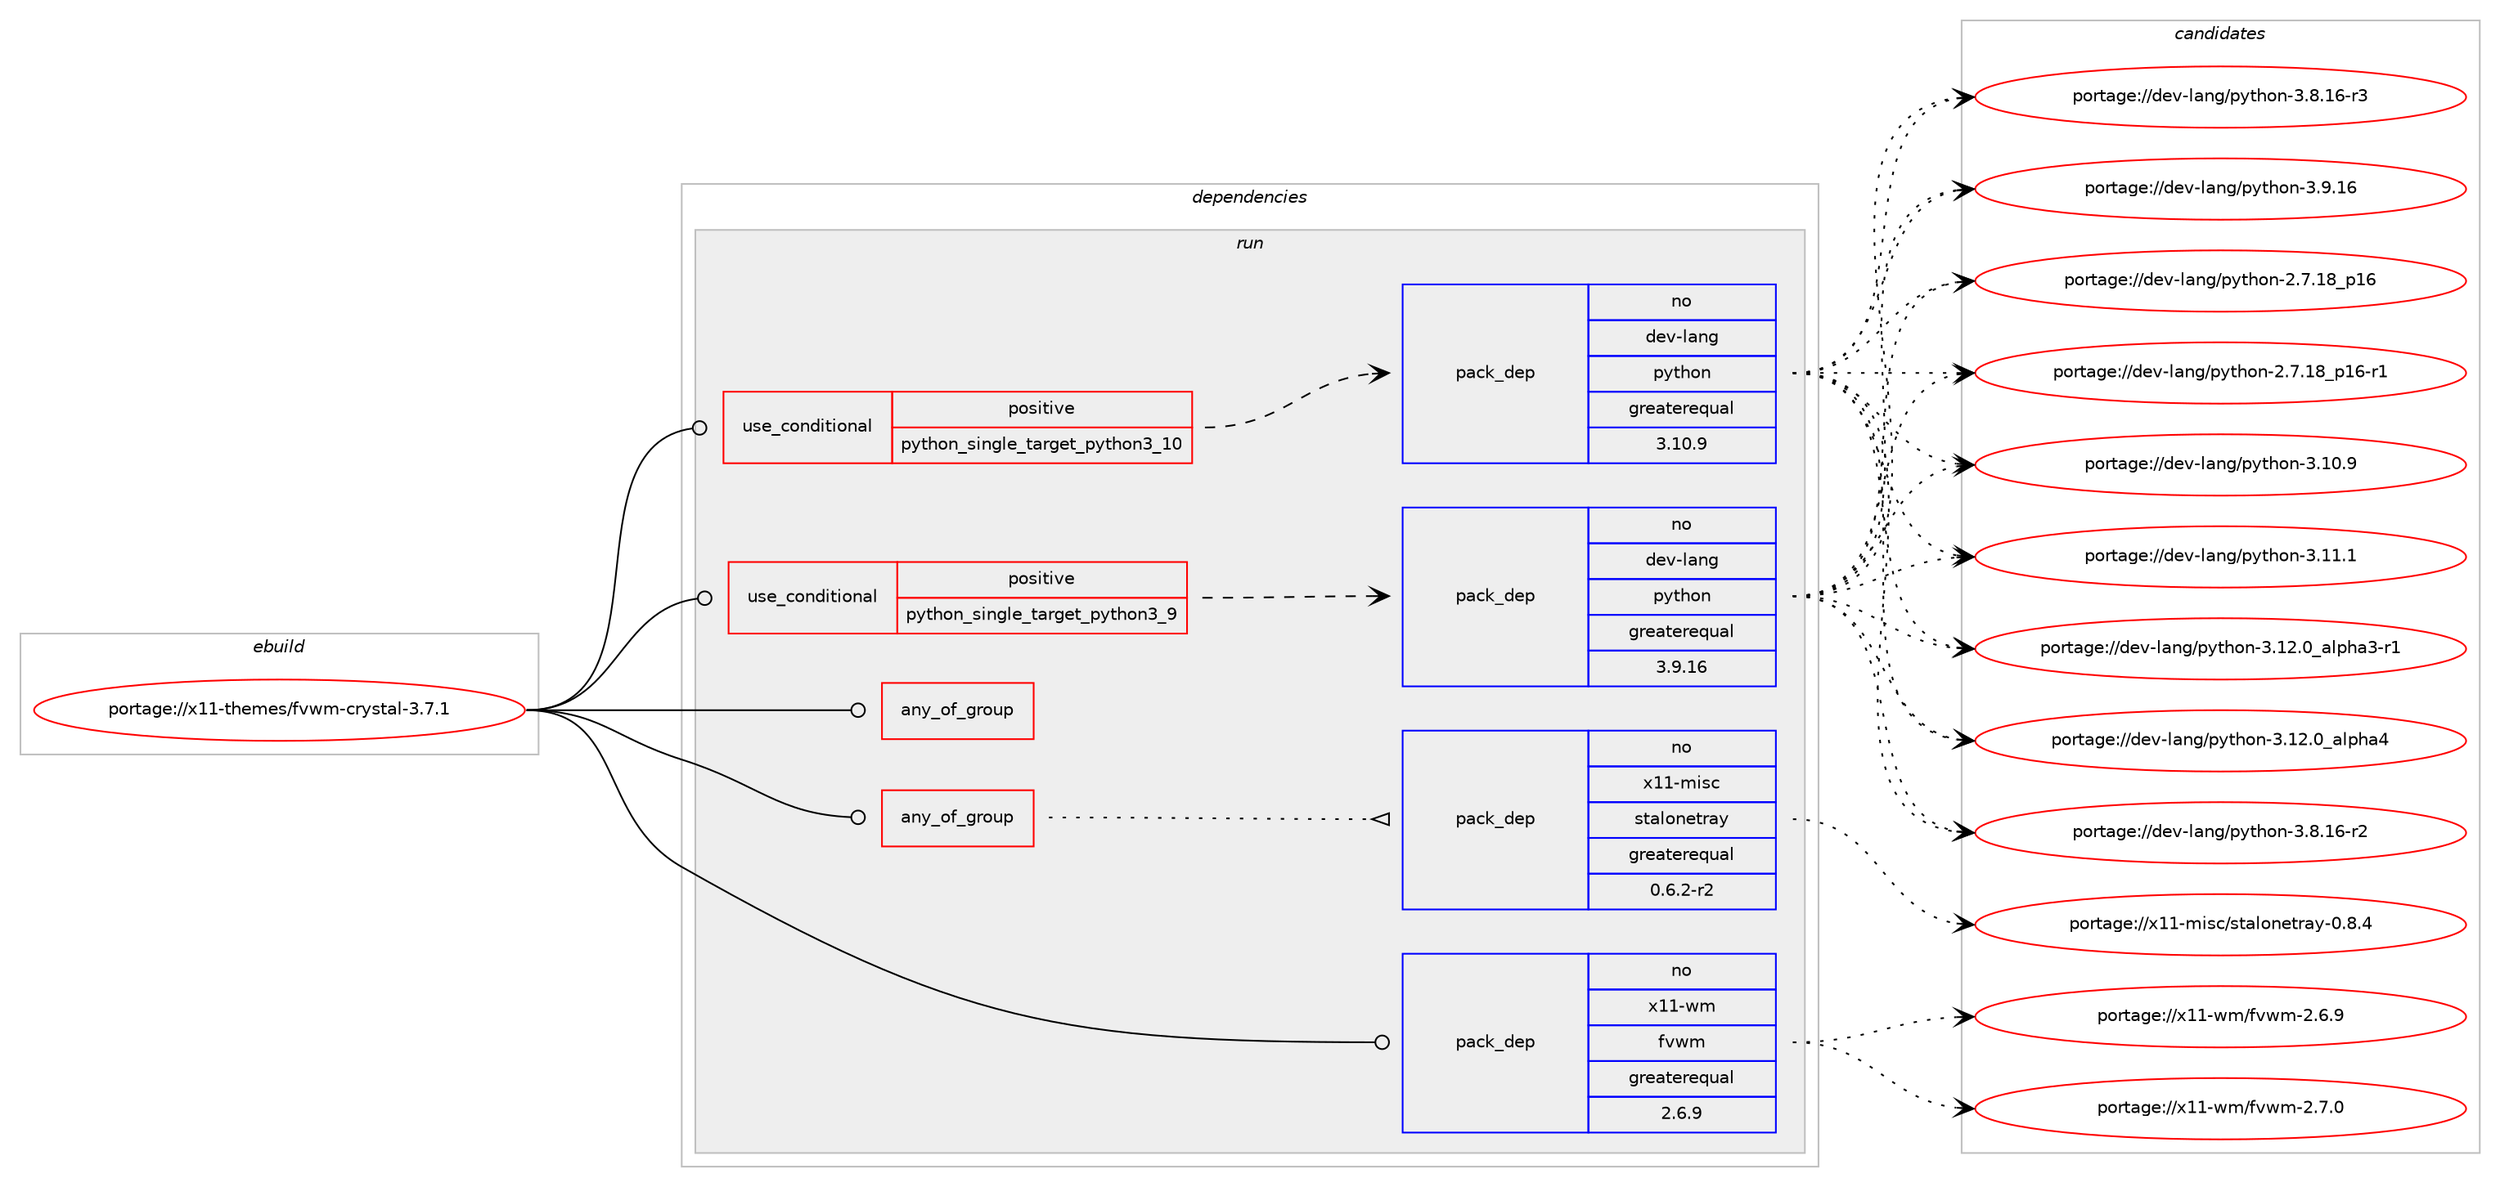digraph prolog {

# *************
# Graph options
# *************

newrank=true;
concentrate=true;
compound=true;
graph [rankdir=LR,fontname=Helvetica,fontsize=10,ranksep=1.5];#, ranksep=2.5, nodesep=0.2];
edge  [arrowhead=vee];
node  [fontname=Helvetica,fontsize=10];

# **********
# The ebuild
# **********

subgraph cluster_leftcol {
color=gray;
rank=same;
label=<<i>ebuild</i>>;
id [label="portage://x11-themes/fvwm-crystal-3.7.1", color=red, width=4, href="../x11-themes/fvwm-crystal-3.7.1.svg"];
}

# ****************
# The dependencies
# ****************

subgraph cluster_midcol {
color=gray;
label=<<i>dependencies</i>>;
subgraph cluster_compile {
fillcolor="#eeeeee";
style=filled;
label=<<i>compile</i>>;
}
subgraph cluster_compileandrun {
fillcolor="#eeeeee";
style=filled;
label=<<i>compile and run</i>>;
}
subgraph cluster_run {
fillcolor="#eeeeee";
style=filled;
label=<<i>run</i>>;
subgraph any124 {
dependency9806 [label=<<TABLE BORDER="0" CELLBORDER="1" CELLSPACING="0" CELLPADDING="4"><TR><TD CELLPADDING="10">any_of_group</TD></TR></TABLE>>, shape=none, color=red];# *** BEGIN UNKNOWN DEPENDENCY TYPE (TODO) ***
# dependency9806 -> package_dependency(portage://x11-themes/fvwm-crystal-3.7.1,run,no,x11-misc,hsetroot,none,[,,],[],[])
# *** END UNKNOWN DEPENDENCY TYPE (TODO) ***

# *** BEGIN UNKNOWN DEPENDENCY TYPE (TODO) ***
# dependency9806 -> package_dependency(portage://x11-themes/fvwm-crystal-3.7.1,run,no,media-gfx,feh,none,[,,],[],[])
# *** END UNKNOWN DEPENDENCY TYPE (TODO) ***

}
id:e -> dependency9806:w [weight=20,style="solid",arrowhead="odot"];
subgraph any125 {
dependency9807 [label=<<TABLE BORDER="0" CELLBORDER="1" CELLSPACING="0" CELLPADDING="4"><TR><TD CELLPADDING="10">any_of_group</TD></TR></TABLE>>, shape=none, color=red];subgraph pack3574 {
dependency9808 [label=<<TABLE BORDER="0" CELLBORDER="1" CELLSPACING="0" CELLPADDING="4" WIDTH="220"><TR><TD ROWSPAN="6" CELLPADDING="30">pack_dep</TD></TR><TR><TD WIDTH="110">no</TD></TR><TR><TD>x11-misc</TD></TR><TR><TD>stalonetray</TD></TR><TR><TD>greaterequal</TD></TR><TR><TD>0.6.2-r2</TD></TR></TABLE>>, shape=none, color=blue];
}
dependency9807:e -> dependency9808:w [weight=20,style="dotted",arrowhead="oinv"];
# *** BEGIN UNKNOWN DEPENDENCY TYPE (TODO) ***
# dependency9807 -> package_dependency(portage://x11-themes/fvwm-crystal-3.7.1,run,no,x11-misc,trayer,none,[,,],[],[])
# *** END UNKNOWN DEPENDENCY TYPE (TODO) ***

}
id:e -> dependency9807:w [weight=20,style="solid",arrowhead="odot"];
subgraph cond6100 {
dependency9809 [label=<<TABLE BORDER="0" CELLBORDER="1" CELLSPACING="0" CELLPADDING="4"><TR><TD ROWSPAN="3" CELLPADDING="10">use_conditional</TD></TR><TR><TD>positive</TD></TR><TR><TD>python_single_target_python3_10</TD></TR></TABLE>>, shape=none, color=red];
subgraph pack3575 {
dependency9810 [label=<<TABLE BORDER="0" CELLBORDER="1" CELLSPACING="0" CELLPADDING="4" WIDTH="220"><TR><TD ROWSPAN="6" CELLPADDING="30">pack_dep</TD></TR><TR><TD WIDTH="110">no</TD></TR><TR><TD>dev-lang</TD></TR><TR><TD>python</TD></TR><TR><TD>greaterequal</TD></TR><TR><TD>3.10.9</TD></TR></TABLE>>, shape=none, color=blue];
}
dependency9809:e -> dependency9810:w [weight=20,style="dashed",arrowhead="vee"];
}
id:e -> dependency9809:w [weight=20,style="solid",arrowhead="odot"];
subgraph cond6101 {
dependency9811 [label=<<TABLE BORDER="0" CELLBORDER="1" CELLSPACING="0" CELLPADDING="4"><TR><TD ROWSPAN="3" CELLPADDING="10">use_conditional</TD></TR><TR><TD>positive</TD></TR><TR><TD>python_single_target_python3_9</TD></TR></TABLE>>, shape=none, color=red];
subgraph pack3576 {
dependency9812 [label=<<TABLE BORDER="0" CELLBORDER="1" CELLSPACING="0" CELLPADDING="4" WIDTH="220"><TR><TD ROWSPAN="6" CELLPADDING="30">pack_dep</TD></TR><TR><TD WIDTH="110">no</TD></TR><TR><TD>dev-lang</TD></TR><TR><TD>python</TD></TR><TR><TD>greaterequal</TD></TR><TR><TD>3.9.16</TD></TR></TABLE>>, shape=none, color=blue];
}
dependency9811:e -> dependency9812:w [weight=20,style="dashed",arrowhead="vee"];
}
id:e -> dependency9811:w [weight=20,style="solid",arrowhead="odot"];
# *** BEGIN UNKNOWN DEPENDENCY TYPE (TODO) ***
# id -> package_dependency(portage://x11-themes/fvwm-crystal-3.7.1,run,no,acct-group,fvwm-crystal,none,[,,],[],[])
# *** END UNKNOWN DEPENDENCY TYPE (TODO) ***

# *** BEGIN UNKNOWN DEPENDENCY TYPE (TODO) ***
# id -> package_dependency(portage://x11-themes/fvwm-crystal-3.7.1,run,no,app-alternatives,awk,none,[,,],[],[])
# *** END UNKNOWN DEPENDENCY TYPE (TODO) ***

# *** BEGIN UNKNOWN DEPENDENCY TYPE (TODO) ***
# id -> package_dependency(portage://x11-themes/fvwm-crystal-3.7.1,run,no,media-sound,alsa-utils,none,[,,],[],[])
# *** END UNKNOWN DEPENDENCY TYPE (TODO) ***

# *** BEGIN UNKNOWN DEPENDENCY TYPE (TODO) ***
# id -> package_dependency(portage://x11-themes/fvwm-crystal-3.7.1,run,no,sys-apps,sed,none,[,,],[],[])
# *** END UNKNOWN DEPENDENCY TYPE (TODO) ***

# *** BEGIN UNKNOWN DEPENDENCY TYPE (TODO) ***
# id -> package_dependency(portage://x11-themes/fvwm-crystal-3.7.1,run,no,sys-devel,bc,none,[,,],[],[])
# *** END UNKNOWN DEPENDENCY TYPE (TODO) ***

# *** BEGIN UNKNOWN DEPENDENCY TYPE (TODO) ***
# id -> package_dependency(portage://x11-themes/fvwm-crystal-3.7.1,run,no,virtual,imagemagick-tools,none,[,,],[],[])
# *** END UNKNOWN DEPENDENCY TYPE (TODO) ***

# *** BEGIN UNKNOWN DEPENDENCY TYPE (TODO) ***
# id -> package_dependency(portage://x11-themes/fvwm-crystal-3.7.1,run,no,x11-apps,xwd,none,[,,],[],[])
# *** END UNKNOWN DEPENDENCY TYPE (TODO) ***

subgraph pack3577 {
dependency9813 [label=<<TABLE BORDER="0" CELLBORDER="1" CELLSPACING="0" CELLPADDING="4" WIDTH="220"><TR><TD ROWSPAN="6" CELLPADDING="30">pack_dep</TD></TR><TR><TD WIDTH="110">no</TD></TR><TR><TD>x11-wm</TD></TR><TR><TD>fvwm</TD></TR><TR><TD>greaterequal</TD></TR><TR><TD>2.6.9</TD></TR></TABLE>>, shape=none, color=blue];
}
id:e -> dependency9813:w [weight=20,style="solid",arrowhead="odot"];
}
}

# **************
# The candidates
# **************

subgraph cluster_choices {
rank=same;
color=gray;
label=<<i>candidates</i>>;

subgraph choice3574 {
color=black;
nodesep=1;
choice12049494510910511599471151169710811111010111611497121454846564652 [label="portage://x11-misc/stalonetray-0.8.4", color=red, width=4,href="../x11-misc/stalonetray-0.8.4.svg"];
dependency9808:e -> choice12049494510910511599471151169710811111010111611497121454846564652:w [style=dotted,weight="100"];
}
subgraph choice3575 {
color=black;
nodesep=1;
choice10010111845108971101034711212111610411111045504655464956951124954 [label="portage://dev-lang/python-2.7.18_p16", color=red, width=4,href="../dev-lang/python-2.7.18_p16.svg"];
choice100101118451089711010347112121116104111110455046554649569511249544511449 [label="portage://dev-lang/python-2.7.18_p16-r1", color=red, width=4,href="../dev-lang/python-2.7.18_p16-r1.svg"];
choice10010111845108971101034711212111610411111045514649484657 [label="portage://dev-lang/python-3.10.9", color=red, width=4,href="../dev-lang/python-3.10.9.svg"];
choice10010111845108971101034711212111610411111045514649494649 [label="portage://dev-lang/python-3.11.1", color=red, width=4,href="../dev-lang/python-3.11.1.svg"];
choice10010111845108971101034711212111610411111045514649504648959710811210497514511449 [label="portage://dev-lang/python-3.12.0_alpha3-r1", color=red, width=4,href="../dev-lang/python-3.12.0_alpha3-r1.svg"];
choice1001011184510897110103471121211161041111104551464950464895971081121049752 [label="portage://dev-lang/python-3.12.0_alpha4", color=red, width=4,href="../dev-lang/python-3.12.0_alpha4.svg"];
choice100101118451089711010347112121116104111110455146564649544511450 [label="portage://dev-lang/python-3.8.16-r2", color=red, width=4,href="../dev-lang/python-3.8.16-r2.svg"];
choice100101118451089711010347112121116104111110455146564649544511451 [label="portage://dev-lang/python-3.8.16-r3", color=red, width=4,href="../dev-lang/python-3.8.16-r3.svg"];
choice10010111845108971101034711212111610411111045514657464954 [label="portage://dev-lang/python-3.9.16", color=red, width=4,href="../dev-lang/python-3.9.16.svg"];
dependency9810:e -> choice10010111845108971101034711212111610411111045504655464956951124954:w [style=dotted,weight="100"];
dependency9810:e -> choice100101118451089711010347112121116104111110455046554649569511249544511449:w [style=dotted,weight="100"];
dependency9810:e -> choice10010111845108971101034711212111610411111045514649484657:w [style=dotted,weight="100"];
dependency9810:e -> choice10010111845108971101034711212111610411111045514649494649:w [style=dotted,weight="100"];
dependency9810:e -> choice10010111845108971101034711212111610411111045514649504648959710811210497514511449:w [style=dotted,weight="100"];
dependency9810:e -> choice1001011184510897110103471121211161041111104551464950464895971081121049752:w [style=dotted,weight="100"];
dependency9810:e -> choice100101118451089711010347112121116104111110455146564649544511450:w [style=dotted,weight="100"];
dependency9810:e -> choice100101118451089711010347112121116104111110455146564649544511451:w [style=dotted,weight="100"];
dependency9810:e -> choice10010111845108971101034711212111610411111045514657464954:w [style=dotted,weight="100"];
}
subgraph choice3576 {
color=black;
nodesep=1;
choice10010111845108971101034711212111610411111045504655464956951124954 [label="portage://dev-lang/python-2.7.18_p16", color=red, width=4,href="../dev-lang/python-2.7.18_p16.svg"];
choice100101118451089711010347112121116104111110455046554649569511249544511449 [label="portage://dev-lang/python-2.7.18_p16-r1", color=red, width=4,href="../dev-lang/python-2.7.18_p16-r1.svg"];
choice10010111845108971101034711212111610411111045514649484657 [label="portage://dev-lang/python-3.10.9", color=red, width=4,href="../dev-lang/python-3.10.9.svg"];
choice10010111845108971101034711212111610411111045514649494649 [label="portage://dev-lang/python-3.11.1", color=red, width=4,href="../dev-lang/python-3.11.1.svg"];
choice10010111845108971101034711212111610411111045514649504648959710811210497514511449 [label="portage://dev-lang/python-3.12.0_alpha3-r1", color=red, width=4,href="../dev-lang/python-3.12.0_alpha3-r1.svg"];
choice1001011184510897110103471121211161041111104551464950464895971081121049752 [label="portage://dev-lang/python-3.12.0_alpha4", color=red, width=4,href="../dev-lang/python-3.12.0_alpha4.svg"];
choice100101118451089711010347112121116104111110455146564649544511450 [label="portage://dev-lang/python-3.8.16-r2", color=red, width=4,href="../dev-lang/python-3.8.16-r2.svg"];
choice100101118451089711010347112121116104111110455146564649544511451 [label="portage://dev-lang/python-3.8.16-r3", color=red, width=4,href="../dev-lang/python-3.8.16-r3.svg"];
choice10010111845108971101034711212111610411111045514657464954 [label="portage://dev-lang/python-3.9.16", color=red, width=4,href="../dev-lang/python-3.9.16.svg"];
dependency9812:e -> choice10010111845108971101034711212111610411111045504655464956951124954:w [style=dotted,weight="100"];
dependency9812:e -> choice100101118451089711010347112121116104111110455046554649569511249544511449:w [style=dotted,weight="100"];
dependency9812:e -> choice10010111845108971101034711212111610411111045514649484657:w [style=dotted,weight="100"];
dependency9812:e -> choice10010111845108971101034711212111610411111045514649494649:w [style=dotted,weight="100"];
dependency9812:e -> choice10010111845108971101034711212111610411111045514649504648959710811210497514511449:w [style=dotted,weight="100"];
dependency9812:e -> choice1001011184510897110103471121211161041111104551464950464895971081121049752:w [style=dotted,weight="100"];
dependency9812:e -> choice100101118451089711010347112121116104111110455146564649544511450:w [style=dotted,weight="100"];
dependency9812:e -> choice100101118451089711010347112121116104111110455146564649544511451:w [style=dotted,weight="100"];
dependency9812:e -> choice10010111845108971101034711212111610411111045514657464954:w [style=dotted,weight="100"];
}
subgraph choice3577 {
color=black;
nodesep=1;
choice12049494511910947102118119109455046544657 [label="portage://x11-wm/fvwm-2.6.9", color=red, width=4,href="../x11-wm/fvwm-2.6.9.svg"];
choice12049494511910947102118119109455046554648 [label="portage://x11-wm/fvwm-2.7.0", color=red, width=4,href="../x11-wm/fvwm-2.7.0.svg"];
dependency9813:e -> choice12049494511910947102118119109455046544657:w [style=dotted,weight="100"];
dependency9813:e -> choice12049494511910947102118119109455046554648:w [style=dotted,weight="100"];
}
}

}

